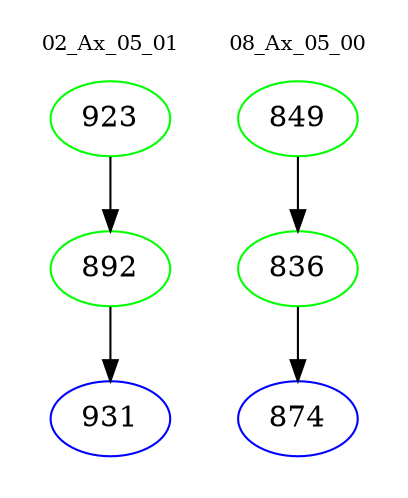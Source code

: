 digraph{
subgraph cluster_0 {
color = white
label = "02_Ax_05_01";
fontsize=10;
T0_923 [label="923", color="green"]
T0_923 -> T0_892 [color="black"]
T0_892 [label="892", color="green"]
T0_892 -> T0_931 [color="black"]
T0_931 [label="931", color="blue"]
}
subgraph cluster_1 {
color = white
label = "08_Ax_05_00";
fontsize=10;
T1_849 [label="849", color="green"]
T1_849 -> T1_836 [color="black"]
T1_836 [label="836", color="green"]
T1_836 -> T1_874 [color="black"]
T1_874 [label="874", color="blue"]
}
}
